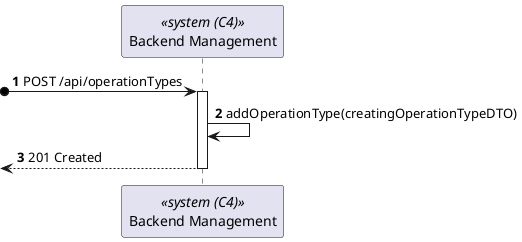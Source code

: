 @startuml

autonumber
participant SYS as "Backend Management" <<system (C4)>>

?o-> SYS : POST /api/operationTypes
activate SYS

SYS -> SYS : addOperationType(creatingOperationTypeDTO)
<-- SYS : 201 Created
deactivate SYS


@enduml